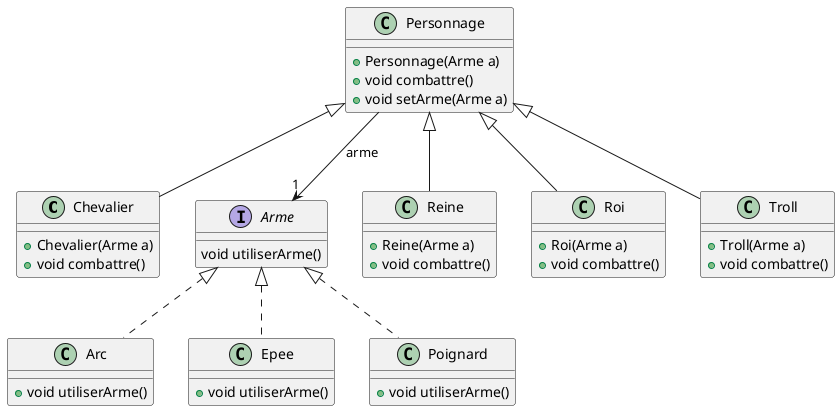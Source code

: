 @startuml
class Chevalier [[java:app.Chevalier]] {
	+Chevalier(Arme a)
	+void combattre()
}
class Personnage [[java:app.Personnage]] {
}
Personnage <|-- Chevalier
abstract class Personnage [[java:app.Personnage]] {
	+Personnage(Arme a)
	+void combattre()
	+void setArme(Arme a)
}
class Arme [[java:com.arme.Arme]] {
}
Personnage --> "1" Arme : arme
class Reine [[java:app.Reine]] {
	+Reine(Arme a)
	+void combattre()
}
class Personnage [[java:app.Personnage]] {
}
Personnage <|-- Reine
class Roi [[java:app.Roi]] {
	+Roi(Arme a)
	+void combattre()
}
class Personnage [[java:app.Personnage]] {
}
Personnage <|-- Roi
class Troll [[java:app.Troll]] {
	+Troll(Arme a)
	+void combattre()
}
class Personnage [[java:app.Personnage]] {
}
Personnage <|-- Troll
class Arc [[java:com.arme.impl.Arc]] {
	+void utiliserArme()
}
interface Arme [[java:com.arme.Arme]] {
}
Arme <|.. Arc
class Epee [[java:com.arme.impl.Epee]] {
	+void utiliserArme()
}
interface Arme [[java:com.arme.Arme]] {
}
Arme <|.. Epee
class Poignard [[java:com.arme.impl.Poignard]] {
	+void utiliserArme()
}
interface Arme [[java:com.arme.Arme]] {
}
Arme <|.. Poignard
interface Arme [[java:com.arme.Arme]] {
	void utiliserArme()
}
@enduml